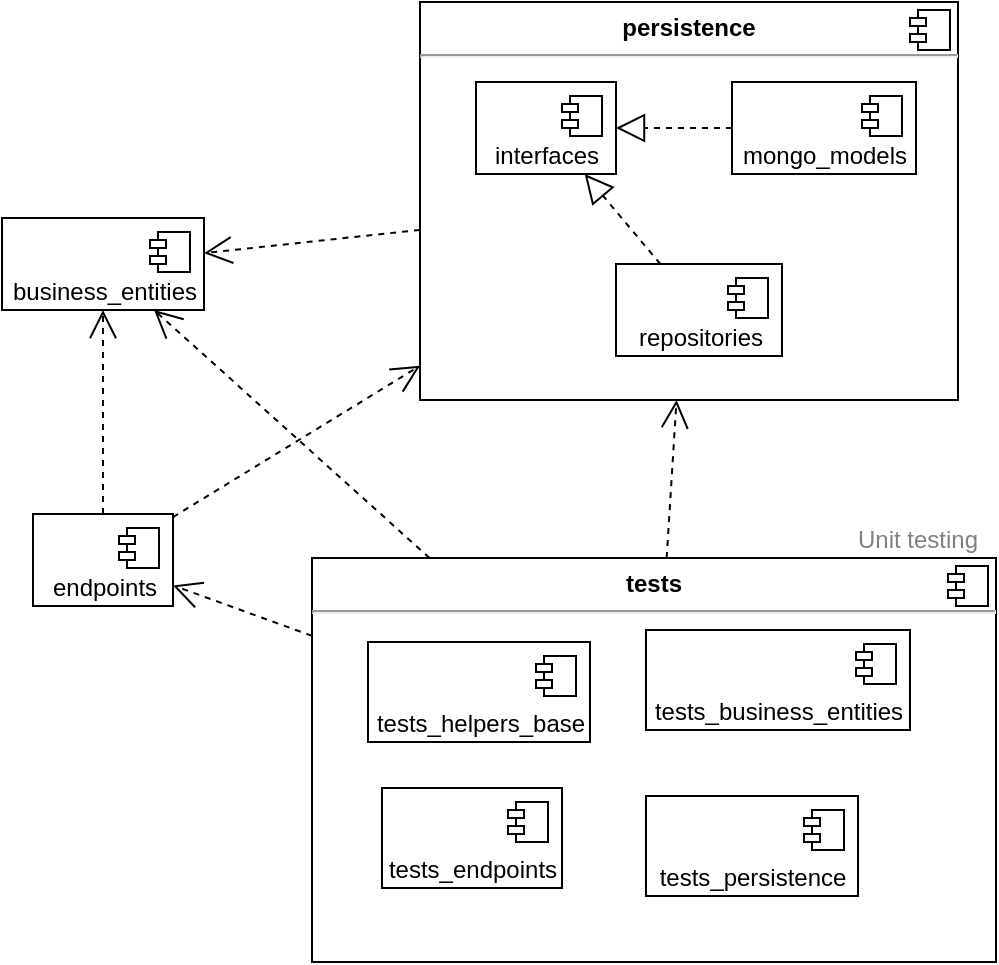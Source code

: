 <mxfile version="19.0.3" type="device"><diagram id="lOTJawSUDttZWtFM_G5g" name="Page-1"><mxGraphModel dx="638" dy="1041" grid="0" gridSize="10" guides="1" tooltips="1" connect="1" arrows="1" fold="1" page="0" pageScale="1" pageWidth="850" pageHeight="1100" math="0" shadow="0"><root><mxCell id="0"/><mxCell id="1" parent="0"/><mxCell id="tnk0mgQzoey_Vr8605hz-23" style="rounded=0;orthogonalLoop=1;jettySize=auto;html=1;endArrow=open;endFill=0;dashed=1;endSize=12;" parent="1" source="tnk0mgQzoey_Vr8605hz-7" target="tnk0mgQzoey_Vr8605hz-21" edge="1"><mxGeometry relative="1" as="geometry"/></mxCell><mxCell id="tnk0mgQzoey_Vr8605hz-7" value="&lt;p style=&quot;margin:0px;margin-top:6px;text-align:center;&quot;&gt;&lt;b&gt;persistence&lt;/b&gt;&lt;/p&gt;&lt;hr&gt;&lt;p style=&quot;margin:0px;margin-left:8px;&quot;&gt;&lt;br&gt;&lt;/p&gt;" style="align=left;overflow=fill;html=1;dropTarget=0;" parent="1" vertex="1"><mxGeometry x="719" y="-38" width="269" height="199" as="geometry"/></mxCell><mxCell id="tnk0mgQzoey_Vr8605hz-8" value="" style="shape=component;jettyWidth=8;jettyHeight=4;" parent="tnk0mgQzoey_Vr8605hz-7" vertex="1"><mxGeometry x="1" width="20" height="20" relative="1" as="geometry"><mxPoint x="-24" y="4" as="offset"/></mxGeometry></mxCell><mxCell id="tnk0mgQzoey_Vr8605hz-5" value="interfaces" style="html=1;dropTarget=0;verticalAlign=bottom;" parent="1" vertex="1"><mxGeometry x="747" y="2" width="70" height="46" as="geometry"/></mxCell><mxCell id="tnk0mgQzoey_Vr8605hz-6" value="" style="shape=module;jettyWidth=8;jettyHeight=4;" parent="tnk0mgQzoey_Vr8605hz-5" vertex="1"><mxGeometry x="1" width="20" height="20" relative="1" as="geometry"><mxPoint x="-27" y="7" as="offset"/></mxGeometry></mxCell><mxCell id="tnk0mgQzoey_Vr8605hz-25" style="edgeStyle=none;rounded=0;orthogonalLoop=1;jettySize=auto;html=1;dashed=1;endArrow=block;endFill=0;endSize=12;" parent="1" source="tnk0mgQzoey_Vr8605hz-9" target="tnk0mgQzoey_Vr8605hz-5" edge="1"><mxGeometry relative="1" as="geometry"/></mxCell><mxCell id="tnk0mgQzoey_Vr8605hz-9" value="mongo_models" style="html=1;dropTarget=0;verticalAlign=bottom;" parent="1" vertex="1"><mxGeometry x="875" y="2" width="92" height="46" as="geometry"/></mxCell><mxCell id="tnk0mgQzoey_Vr8605hz-10" value="" style="shape=module;jettyWidth=8;jettyHeight=4;" parent="tnk0mgQzoey_Vr8605hz-9" vertex="1"><mxGeometry x="1" width="20" height="20" relative="1" as="geometry"><mxPoint x="-27" y="7" as="offset"/></mxGeometry></mxCell><mxCell id="tnk0mgQzoey_Vr8605hz-24" style="edgeStyle=none;rounded=0;orthogonalLoop=1;jettySize=auto;html=1;dashed=1;endArrow=block;endFill=0;endSize=12;" parent="1" source="tnk0mgQzoey_Vr8605hz-13" target="tnk0mgQzoey_Vr8605hz-5" edge="1"><mxGeometry relative="1" as="geometry"/></mxCell><mxCell id="tnk0mgQzoey_Vr8605hz-13" value="repositories" style="html=1;dropTarget=0;verticalAlign=bottom;" parent="1" vertex="1"><mxGeometry x="817" y="93" width="83" height="46" as="geometry"/></mxCell><mxCell id="tnk0mgQzoey_Vr8605hz-14" value="" style="shape=module;jettyWidth=8;jettyHeight=4;" parent="tnk0mgQzoey_Vr8605hz-13" vertex="1"><mxGeometry x="1" width="20" height="20" relative="1" as="geometry"><mxPoint x="-27" y="7" as="offset"/></mxGeometry></mxCell><mxCell id="tnk0mgQzoey_Vr8605hz-21" value="business_entities" style="html=1;dropTarget=0;verticalAlign=bottom;" parent="1" vertex="1"><mxGeometry x="510" y="70" width="101" height="46" as="geometry"/></mxCell><mxCell id="tnk0mgQzoey_Vr8605hz-22" value="" style="shape=module;jettyWidth=8;jettyHeight=4;" parent="tnk0mgQzoey_Vr8605hz-21" vertex="1"><mxGeometry x="1" width="20" height="20" relative="1" as="geometry"><mxPoint x="-27" y="7" as="offset"/></mxGeometry></mxCell><mxCell id="tnk0mgQzoey_Vr8605hz-35" style="edgeStyle=none;rounded=0;orthogonalLoop=1;jettySize=auto;html=1;dashed=1;endArrow=open;endFill=0;endSize=12;" parent="1" source="tnk0mgQzoey_Vr8605hz-26" target="tnk0mgQzoey_Vr8605hz-21" edge="1"><mxGeometry relative="1" as="geometry"/></mxCell><mxCell id="tnk0mgQzoey_Vr8605hz-36" style="edgeStyle=none;rounded=0;orthogonalLoop=1;jettySize=auto;html=1;dashed=1;endArrow=open;endFill=0;endSize=12;" parent="1" source="tnk0mgQzoey_Vr8605hz-26" target="tnk0mgQzoey_Vr8605hz-7" edge="1"><mxGeometry relative="1" as="geometry"/></mxCell><mxCell id="elnACt70sjXgdN57obKm-15" style="rounded=0;orthogonalLoop=1;jettySize=auto;html=1;endArrow=open;endFill=0;endSize=12;dashed=1;" parent="1" source="tnk0mgQzoey_Vr8605hz-26" target="elnACt70sjXgdN57obKm-5" edge="1"><mxGeometry relative="1" as="geometry"/></mxCell><mxCell id="tnk0mgQzoey_Vr8605hz-26" value="&lt;p style=&quot;margin:0px;margin-top:6px;text-align:center;&quot;&gt;&lt;b&gt;tests&lt;/b&gt;&lt;/p&gt;&lt;hr&gt;&lt;p style=&quot;margin:0px;margin-left:8px;&quot;&gt;&lt;br&gt;&lt;/p&gt;" style="align=left;overflow=fill;html=1;dropTarget=0;" parent="1" vertex="1"><mxGeometry x="665" y="240" width="342" height="202" as="geometry"/></mxCell><mxCell id="tnk0mgQzoey_Vr8605hz-27" value="" style="shape=component;jettyWidth=8;jettyHeight=4;" parent="tnk0mgQzoey_Vr8605hz-26" vertex="1"><mxGeometry x="1" width="20" height="20" relative="1" as="geometry"><mxPoint x="-24" y="4" as="offset"/></mxGeometry></mxCell><mxCell id="tnk0mgQzoey_Vr8605hz-28" value="tests_helpers_base" style="html=1;dropTarget=0;verticalAlign=bottom;" parent="1" vertex="1"><mxGeometry x="693" y="282" width="111" height="50" as="geometry"/></mxCell><mxCell id="tnk0mgQzoey_Vr8605hz-29" value="" style="shape=module;jettyWidth=8;jettyHeight=4;" parent="tnk0mgQzoey_Vr8605hz-28" vertex="1"><mxGeometry x="1" width="20" height="20" relative="1" as="geometry"><mxPoint x="-27" y="7" as="offset"/></mxGeometry></mxCell><mxCell id="elnACt70sjXgdN57obKm-16" style="edgeStyle=none;rounded=0;orthogonalLoop=1;jettySize=auto;html=1;dashed=1;endArrow=open;endFill=0;endSize=12;" parent="1" source="elnACt70sjXgdN57obKm-5" target="tnk0mgQzoey_Vr8605hz-21" edge="1"><mxGeometry relative="1" as="geometry"/></mxCell><mxCell id="elnACt70sjXgdN57obKm-18" style="edgeStyle=none;rounded=0;orthogonalLoop=1;jettySize=auto;html=1;dashed=1;fontColor=#808080;endArrow=open;endFill=0;endSize=12;" parent="1" source="elnACt70sjXgdN57obKm-5" target="tnk0mgQzoey_Vr8605hz-7" edge="1"><mxGeometry relative="1" as="geometry"/></mxCell><mxCell id="elnACt70sjXgdN57obKm-5" value="endpoints" style="html=1;dropTarget=0;verticalAlign=bottom;" parent="1" vertex="1"><mxGeometry x="525.5" y="218" width="70" height="46" as="geometry"/></mxCell><mxCell id="elnACt70sjXgdN57obKm-6" value="" style="shape=module;jettyWidth=8;jettyHeight=4;" parent="elnACt70sjXgdN57obKm-5" vertex="1"><mxGeometry x="1" width="20" height="20" relative="1" as="geometry"><mxPoint x="-27" y="7" as="offset"/></mxGeometry></mxCell><mxCell id="elnACt70sjXgdN57obKm-7" value="tests_endpoints" style="html=1;dropTarget=0;verticalAlign=bottom;" parent="1" vertex="1"><mxGeometry x="700" y="355" width="90" height="50" as="geometry"/></mxCell><mxCell id="elnACt70sjXgdN57obKm-8" value="" style="shape=module;jettyWidth=8;jettyHeight=4;" parent="elnACt70sjXgdN57obKm-7" vertex="1"><mxGeometry x="1" width="20" height="20" relative="1" as="geometry"><mxPoint x="-27" y="7" as="offset"/></mxGeometry></mxCell><mxCell id="elnACt70sjXgdN57obKm-9" value="tests_business_entities" style="html=1;dropTarget=0;verticalAlign=bottom;" parent="1" vertex="1"><mxGeometry x="832" y="276" width="132" height="50" as="geometry"/></mxCell><mxCell id="elnACt70sjXgdN57obKm-10" value="" style="shape=module;jettyWidth=8;jettyHeight=4;" parent="elnACt70sjXgdN57obKm-9" vertex="1"><mxGeometry x="1" width="20" height="20" relative="1" as="geometry"><mxPoint x="-27" y="7" as="offset"/></mxGeometry></mxCell><mxCell id="elnACt70sjXgdN57obKm-12" value="tests_persistence" style="html=1;dropTarget=0;verticalAlign=bottom;" parent="1" vertex="1"><mxGeometry x="832" y="359" width="106" height="50" as="geometry"/></mxCell><mxCell id="elnACt70sjXgdN57obKm-13" value="" style="shape=module;jettyWidth=8;jettyHeight=4;" parent="elnACt70sjXgdN57obKm-12" vertex="1"><mxGeometry x="1" width="20" height="20" relative="1" as="geometry"><mxPoint x="-27" y="7" as="offset"/></mxGeometry></mxCell><mxCell id="elnACt70sjXgdN57obKm-17" value="Unit testing" style="text;html=1;strokeColor=none;fillColor=none;align=center;verticalAlign=middle;whiteSpace=wrap;rounded=0;fontColor=#808080;" parent="1" vertex="1"><mxGeometry x="933" y="222" width="70" height="18" as="geometry"/></mxCell></root></mxGraphModel></diagram></mxfile>